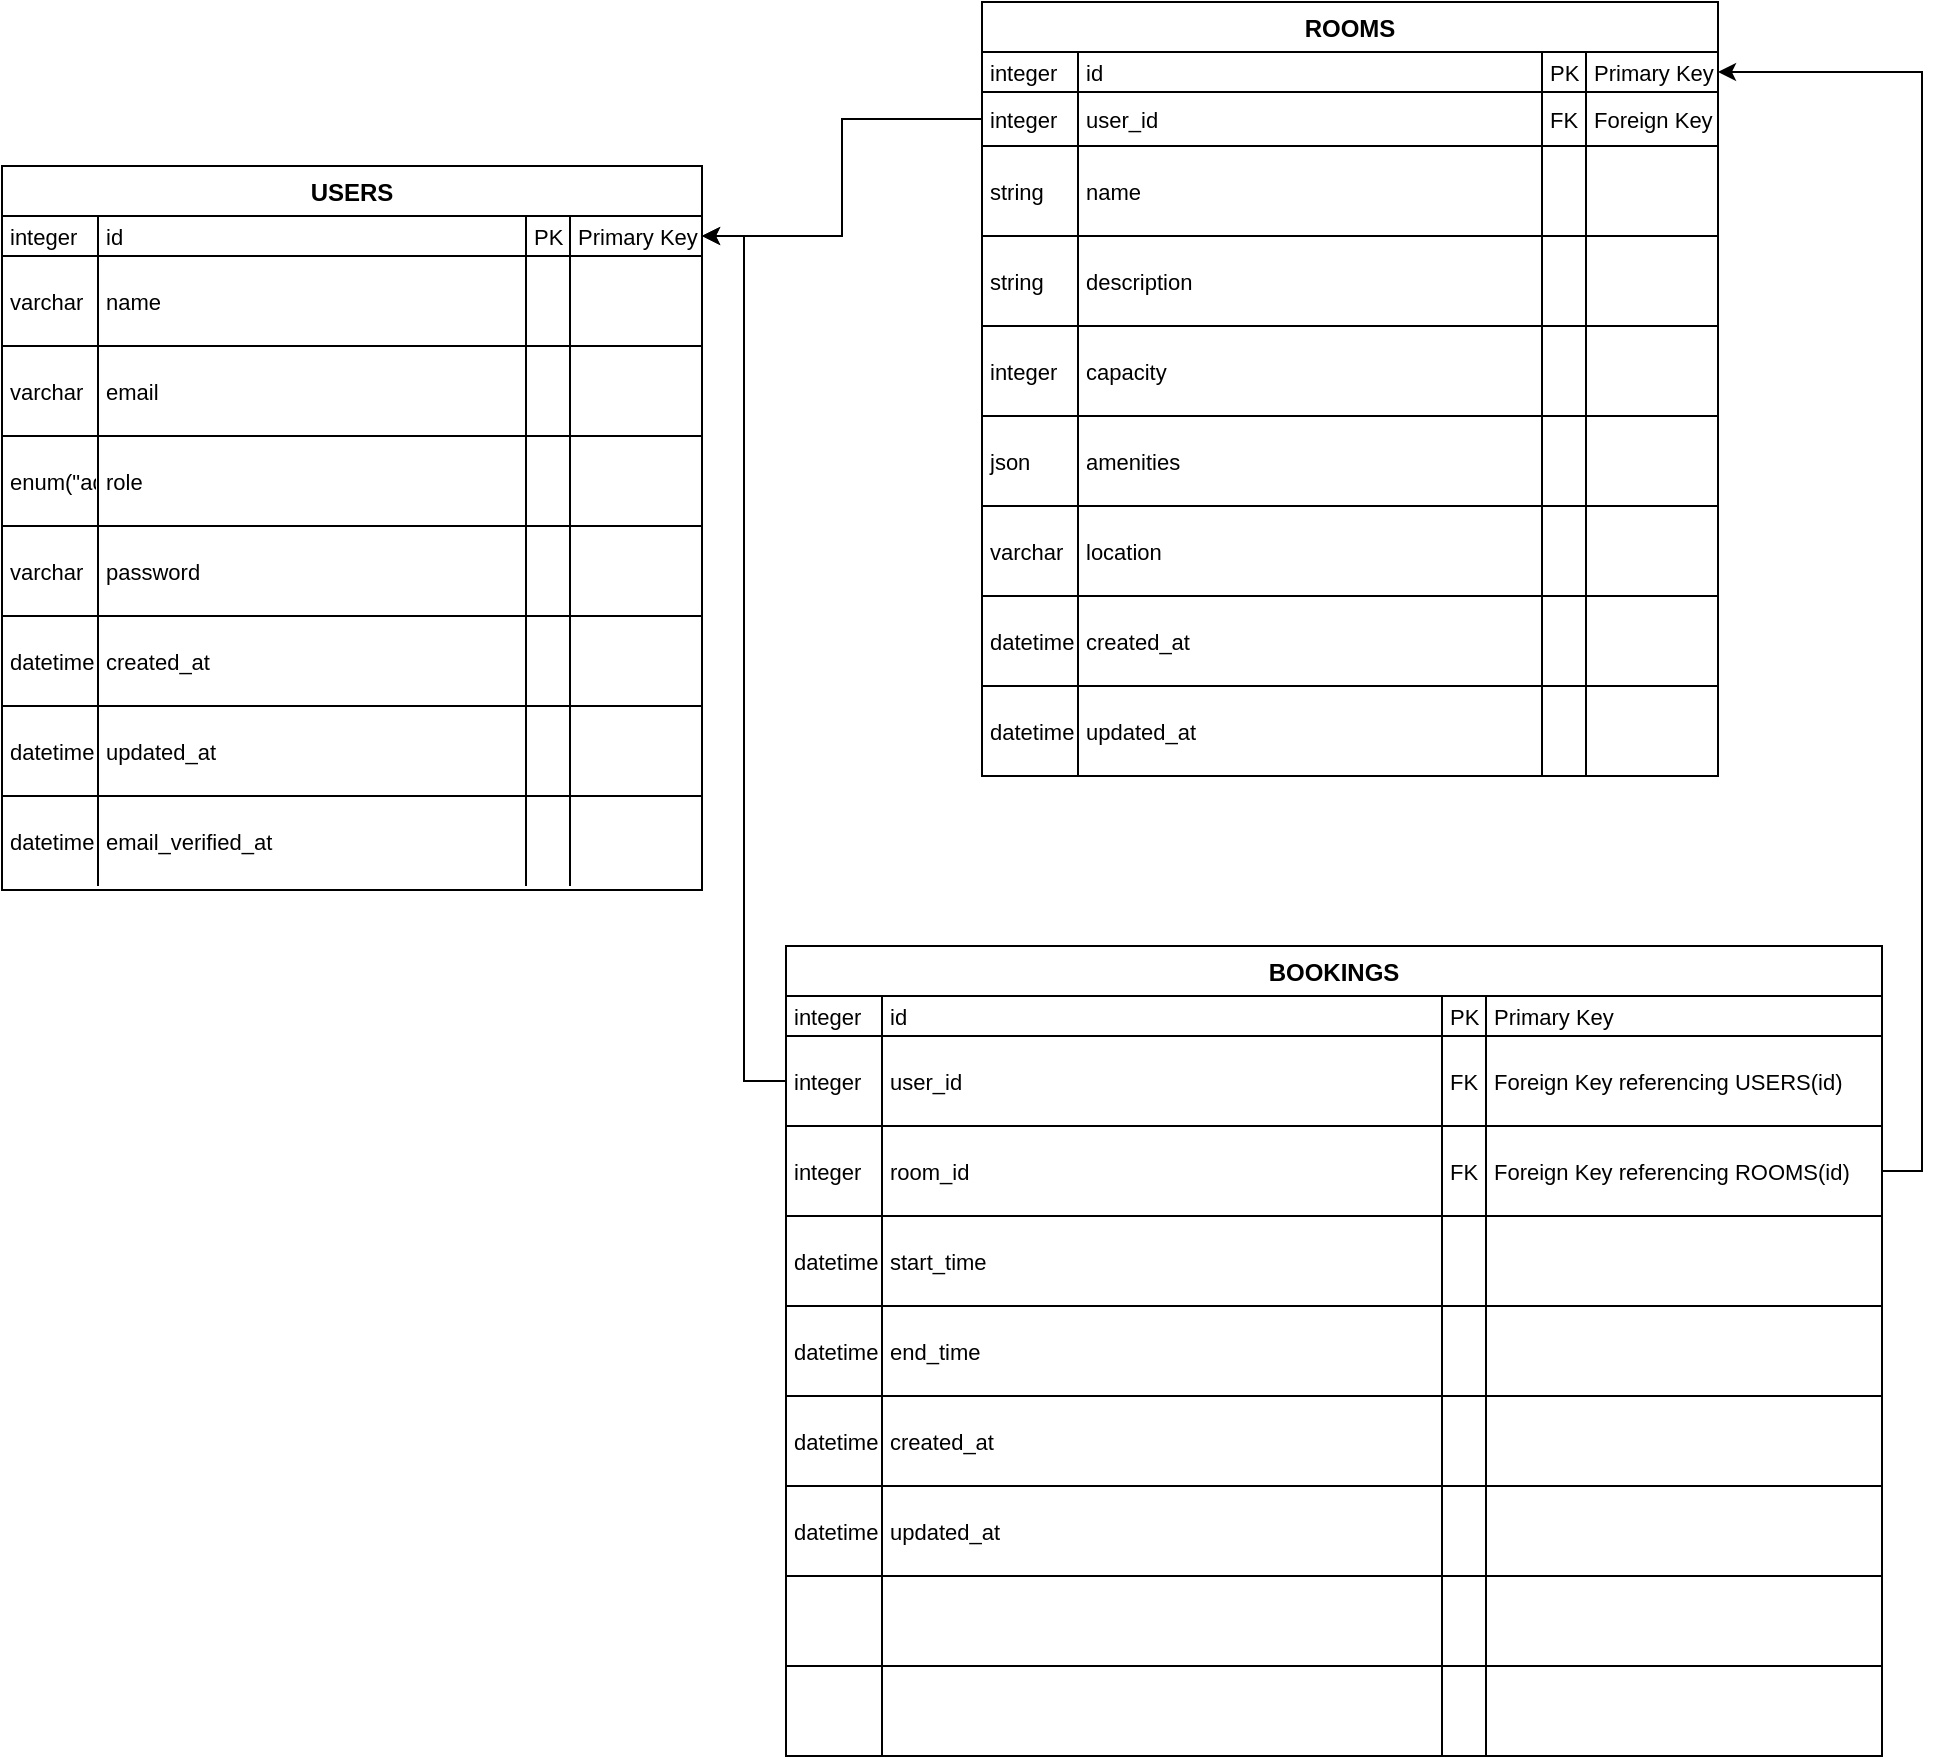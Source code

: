 <mxfile version="28.1.2">
  <diagram name="Halaman-1" id="dI81sPS_uqOxOyNuYDgH">
    <mxGraphModel dx="1737" dy="878" grid="1" gridSize="10" guides="1" tooltips="1" connect="1" arrows="1" fold="1" page="1" pageScale="1" pageWidth="827" pageHeight="1169" math="0" shadow="0">
      <root>
        <mxCell id="0" />
        <mxCell id="1" parent="0" />
        <mxCell id="2" value="USERS" style="shape=table;startSize=25;container=1;collapsible=0;childLayout=tableLayout;fixedRows=1;rowLines=1;fontStyle=1;align=center;resizeLast=1;" parent="1" vertex="1">
          <mxGeometry x="8" y="90" width="350" height="362" as="geometry" />
        </mxCell>
        <mxCell id="3" style="shape=tableRow;horizontal=0;startSize=0;swimlaneHead=0;swimlaneBody=0;fillColor=none;collapsible=0;dropTarget=0;points=[[0,0.5],[1,0.5]];portConstraint=eastwest;top=0;left=0;right=0;bottom=0;" parent="2" vertex="1">
          <mxGeometry y="25" width="350" height="20" as="geometry" />
        </mxCell>
        <mxCell id="4" value="integer" style="shape=partialRectangle;connectable=0;fillColor=none;top=0;left=0;bottom=0;right=0;align=left;spacingLeft=2;overflow=hidden;fontSize=11;" parent="3" vertex="1">
          <mxGeometry width="48" height="20" as="geometry">
            <mxRectangle width="48" height="20" as="alternateBounds" />
          </mxGeometry>
        </mxCell>
        <mxCell id="5" value="id" style="shape=partialRectangle;connectable=0;fillColor=none;top=0;left=0;bottom=0;right=0;align=left;spacingLeft=2;overflow=hidden;fontSize=11;" parent="3" vertex="1">
          <mxGeometry x="48" width="214" height="20" as="geometry">
            <mxRectangle width="214" height="20" as="alternateBounds" />
          </mxGeometry>
        </mxCell>
        <mxCell id="6" value="PK" style="shape=partialRectangle;connectable=0;fillColor=none;top=0;left=0;bottom=0;right=0;align=left;spacingLeft=2;overflow=hidden;fontSize=11;" parent="3" vertex="1">
          <mxGeometry x="262" width="22" height="20" as="geometry">
            <mxRectangle width="22" height="20" as="alternateBounds" />
          </mxGeometry>
        </mxCell>
        <mxCell id="7" value="Primary Key" style="shape=partialRectangle;connectable=0;fillColor=none;top=0;left=0;bottom=0;right=0;align=left;spacingLeft=2;overflow=hidden;fontSize=11;" parent="3" vertex="1">
          <mxGeometry x="284" width="66" height="20" as="geometry">
            <mxRectangle width="66" height="20" as="alternateBounds" />
          </mxGeometry>
        </mxCell>
        <mxCell id="8" style="shape=tableRow;horizontal=0;startSize=0;swimlaneHead=0;swimlaneBody=0;fillColor=none;collapsible=0;dropTarget=0;points=[[0,0.5],[1,0.5]];portConstraint=eastwest;top=0;left=0;right=0;bottom=0;" parent="2" vertex="1">
          <mxGeometry y="45" width="350" height="45" as="geometry" />
        </mxCell>
        <mxCell id="9" value="varchar " style="shape=partialRectangle;connectable=0;fillColor=none;top=0;left=0;bottom=0;right=0;align=left;spacingLeft=2;overflow=hidden;fontSize=11;" parent="8" vertex="1">
          <mxGeometry width="48" height="45" as="geometry">
            <mxRectangle width="48" height="45" as="alternateBounds" />
          </mxGeometry>
        </mxCell>
        <mxCell id="10" value="name" style="shape=partialRectangle;connectable=0;fillColor=none;top=0;left=0;bottom=0;right=0;align=left;spacingLeft=2;overflow=hidden;fontSize=11;" parent="8" vertex="1">
          <mxGeometry x="48" width="214" height="45" as="geometry">
            <mxRectangle width="214" height="45" as="alternateBounds" />
          </mxGeometry>
        </mxCell>
        <mxCell id="11" value="" style="shape=partialRectangle;connectable=0;fillColor=none;top=0;left=0;bottom=0;right=0;align=left;spacingLeft=2;overflow=hidden;fontSize=11;" parent="8" vertex="1">
          <mxGeometry x="262" width="22" height="45" as="geometry">
            <mxRectangle width="22" height="45" as="alternateBounds" />
          </mxGeometry>
        </mxCell>
        <mxCell id="12" value="" style="shape=partialRectangle;connectable=0;fillColor=none;top=0;left=0;bottom=0;right=0;align=left;spacingLeft=2;overflow=hidden;fontSize=11;" parent="8" vertex="1">
          <mxGeometry x="284" width="66" height="45" as="geometry">
            <mxRectangle width="66" height="45" as="alternateBounds" />
          </mxGeometry>
        </mxCell>
        <mxCell id="13" style="shape=tableRow;horizontal=0;startSize=0;swimlaneHead=0;swimlaneBody=0;fillColor=none;collapsible=0;dropTarget=0;points=[[0,0.5],[1,0.5]];portConstraint=eastwest;top=0;left=0;right=0;bottom=0;" parent="2" vertex="1">
          <mxGeometry y="90" width="350" height="45" as="geometry" />
        </mxCell>
        <mxCell id="14" value="varchar" style="shape=partialRectangle;connectable=0;fillColor=none;top=0;left=0;bottom=0;right=0;align=left;spacingLeft=2;overflow=hidden;fontSize=11;" parent="13" vertex="1">
          <mxGeometry width="48" height="45" as="geometry">
            <mxRectangle width="48" height="45" as="alternateBounds" />
          </mxGeometry>
        </mxCell>
        <mxCell id="15" value="email" style="shape=partialRectangle;connectable=0;fillColor=none;top=0;left=0;bottom=0;right=0;align=left;spacingLeft=2;overflow=hidden;fontSize=11;" parent="13" vertex="1">
          <mxGeometry x="48" width="214" height="45" as="geometry">
            <mxRectangle width="214" height="45" as="alternateBounds" />
          </mxGeometry>
        </mxCell>
        <mxCell id="16" value="" style="shape=partialRectangle;connectable=0;fillColor=none;top=0;left=0;bottom=0;right=0;align=left;spacingLeft=2;overflow=hidden;fontSize=11;" parent="13" vertex="1">
          <mxGeometry x="262" width="22" height="45" as="geometry">
            <mxRectangle width="22" height="45" as="alternateBounds" />
          </mxGeometry>
        </mxCell>
        <mxCell id="17" value="" style="shape=partialRectangle;connectable=0;fillColor=none;top=0;left=0;bottom=0;right=0;align=left;spacingLeft=2;overflow=hidden;fontSize=11;" parent="13" vertex="1">
          <mxGeometry x="284" width="66" height="45" as="geometry">
            <mxRectangle width="66" height="45" as="alternateBounds" />
          </mxGeometry>
        </mxCell>
        <mxCell id="18" style="shape=tableRow;horizontal=0;startSize=0;swimlaneHead=0;swimlaneBody=0;fillColor=none;collapsible=0;dropTarget=0;points=[[0,0.5],[1,0.5]];portConstraint=eastwest;top=0;left=0;right=0;bottom=0;" parent="2" vertex="1">
          <mxGeometry y="135" width="350" height="45" as="geometry" />
        </mxCell>
        <mxCell id="19" value="enum(&quot;admin&quot;, &quot;users&quot;)" style="shape=partialRectangle;connectable=0;fillColor=none;top=0;left=0;bottom=0;right=0;align=left;spacingLeft=2;overflow=hidden;fontSize=11;" parent="18" vertex="1">
          <mxGeometry width="48" height="45" as="geometry">
            <mxRectangle width="48" height="45" as="alternateBounds" />
          </mxGeometry>
        </mxCell>
        <mxCell id="20" value="role" style="shape=partialRectangle;connectable=0;fillColor=none;top=0;left=0;bottom=0;right=0;align=left;spacingLeft=2;overflow=hidden;fontSize=11;" parent="18" vertex="1">
          <mxGeometry x="48" width="214" height="45" as="geometry">
            <mxRectangle width="214" height="45" as="alternateBounds" />
          </mxGeometry>
        </mxCell>
        <mxCell id="21" value="" style="shape=partialRectangle;connectable=0;fillColor=none;top=0;left=0;bottom=0;right=0;align=left;spacingLeft=2;overflow=hidden;fontSize=11;" parent="18" vertex="1">
          <mxGeometry x="262" width="22" height="45" as="geometry">
            <mxRectangle width="22" height="45" as="alternateBounds" />
          </mxGeometry>
        </mxCell>
        <mxCell id="22" value="" style="shape=partialRectangle;connectable=0;fillColor=none;top=0;left=0;bottom=0;right=0;align=left;spacingLeft=2;overflow=hidden;fontSize=11;" parent="18" vertex="1">
          <mxGeometry x="284" width="66" height="45" as="geometry">
            <mxRectangle width="66" height="45" as="alternateBounds" />
          </mxGeometry>
        </mxCell>
        <mxCell id="23" style="shape=tableRow;horizontal=0;startSize=0;swimlaneHead=0;swimlaneBody=0;fillColor=none;collapsible=0;dropTarget=0;points=[[0,0.5],[1,0.5]];portConstraint=eastwest;top=0;left=0;right=0;bottom=0;" parent="2" vertex="1">
          <mxGeometry y="180" width="350" height="45" as="geometry" />
        </mxCell>
        <mxCell id="24" value="varchar" style="shape=partialRectangle;connectable=0;fillColor=none;top=0;left=0;bottom=0;right=0;align=left;spacingLeft=2;overflow=hidden;fontSize=11;" parent="23" vertex="1">
          <mxGeometry width="48" height="45" as="geometry">
            <mxRectangle width="48" height="45" as="alternateBounds" />
          </mxGeometry>
        </mxCell>
        <mxCell id="25" value="password" style="shape=partialRectangle;connectable=0;fillColor=none;top=0;left=0;bottom=0;right=0;align=left;spacingLeft=2;overflow=hidden;fontSize=11;" parent="23" vertex="1">
          <mxGeometry x="48" width="214" height="45" as="geometry">
            <mxRectangle width="214" height="45" as="alternateBounds" />
          </mxGeometry>
        </mxCell>
        <mxCell id="26" value="" style="shape=partialRectangle;connectable=0;fillColor=none;top=0;left=0;bottom=0;right=0;align=left;spacingLeft=2;overflow=hidden;fontSize=11;" parent="23" vertex="1">
          <mxGeometry x="262" width="22" height="45" as="geometry">
            <mxRectangle width="22" height="45" as="alternateBounds" />
          </mxGeometry>
        </mxCell>
        <mxCell id="27" value="" style="shape=partialRectangle;connectable=0;fillColor=none;top=0;left=0;bottom=0;right=0;align=left;spacingLeft=2;overflow=hidden;fontSize=11;" parent="23" vertex="1">
          <mxGeometry x="284" width="66" height="45" as="geometry">
            <mxRectangle width="66" height="45" as="alternateBounds" />
          </mxGeometry>
        </mxCell>
        <mxCell id="28" style="shape=tableRow;horizontal=0;startSize=0;swimlaneHead=0;swimlaneBody=0;fillColor=none;collapsible=0;dropTarget=0;points=[[0,0.5],[1,0.5]];portConstraint=eastwest;top=0;left=0;right=0;bottom=0;" parent="2" vertex="1">
          <mxGeometry y="225" width="350" height="45" as="geometry" />
        </mxCell>
        <mxCell id="29" value="datetime" style="shape=partialRectangle;connectable=0;fillColor=none;top=0;left=0;bottom=0;right=0;align=left;spacingLeft=2;overflow=hidden;fontSize=11;" parent="28" vertex="1">
          <mxGeometry width="48" height="45" as="geometry">
            <mxRectangle width="48" height="45" as="alternateBounds" />
          </mxGeometry>
        </mxCell>
        <mxCell id="30" value="created_at" style="shape=partialRectangle;connectable=0;fillColor=none;top=0;left=0;bottom=0;right=0;align=left;spacingLeft=2;overflow=hidden;fontSize=11;" parent="28" vertex="1">
          <mxGeometry x="48" width="214" height="45" as="geometry">
            <mxRectangle width="214" height="45" as="alternateBounds" />
          </mxGeometry>
        </mxCell>
        <mxCell id="31" value="" style="shape=partialRectangle;connectable=0;fillColor=none;top=0;left=0;bottom=0;right=0;align=left;spacingLeft=2;overflow=hidden;fontSize=11;" parent="28" vertex="1">
          <mxGeometry x="262" width="22" height="45" as="geometry">
            <mxRectangle width="22" height="45" as="alternateBounds" />
          </mxGeometry>
        </mxCell>
        <mxCell id="32" value="" style="shape=partialRectangle;connectable=0;fillColor=none;top=0;left=0;bottom=0;right=0;align=left;spacingLeft=2;overflow=hidden;fontSize=11;" parent="28" vertex="1">
          <mxGeometry x="284" width="66" height="45" as="geometry">
            <mxRectangle width="66" height="45" as="alternateBounds" />
          </mxGeometry>
        </mxCell>
        <mxCell id="33" style="shape=tableRow;horizontal=0;startSize=0;swimlaneHead=0;swimlaneBody=0;fillColor=none;collapsible=0;dropTarget=0;points=[[0,0.5],[1,0.5]];portConstraint=eastwest;top=0;left=0;right=0;bottom=0;" parent="2" vertex="1">
          <mxGeometry y="270" width="350" height="45" as="geometry" />
        </mxCell>
        <mxCell id="34" value="datetime" style="shape=partialRectangle;connectable=0;fillColor=none;top=0;left=0;bottom=0;right=0;align=left;spacingLeft=2;overflow=hidden;fontSize=11;" parent="33" vertex="1">
          <mxGeometry width="48" height="45" as="geometry">
            <mxRectangle width="48" height="45" as="alternateBounds" />
          </mxGeometry>
        </mxCell>
        <mxCell id="35" value="updated_at" style="shape=partialRectangle;connectable=0;fillColor=none;top=0;left=0;bottom=0;right=0;align=left;spacingLeft=2;overflow=hidden;fontSize=11;" parent="33" vertex="1">
          <mxGeometry x="48" width="214" height="45" as="geometry">
            <mxRectangle width="214" height="45" as="alternateBounds" />
          </mxGeometry>
        </mxCell>
        <mxCell id="36" value="" style="shape=partialRectangle;connectable=0;fillColor=none;top=0;left=0;bottom=0;right=0;align=left;spacingLeft=2;overflow=hidden;fontSize=11;" parent="33" vertex="1">
          <mxGeometry x="262" width="22" height="45" as="geometry">
            <mxRectangle width="22" height="45" as="alternateBounds" />
          </mxGeometry>
        </mxCell>
        <mxCell id="37" value="" style="shape=partialRectangle;connectable=0;fillColor=none;top=0;left=0;bottom=0;right=0;align=left;spacingLeft=2;overflow=hidden;fontSize=11;" parent="33" vertex="1">
          <mxGeometry x="284" width="66" height="45" as="geometry">
            <mxRectangle width="66" height="45" as="alternateBounds" />
          </mxGeometry>
        </mxCell>
        <mxCell id="PrrU_9qnJw0Kcy2NUZD8-133" style="shape=tableRow;horizontal=0;startSize=0;swimlaneHead=0;swimlaneBody=0;fillColor=none;collapsible=0;dropTarget=0;points=[[0,0.5],[1,0.5]];portConstraint=eastwest;top=0;left=0;right=0;bottom=0;" parent="2" vertex="1">
          <mxGeometry y="315" width="350" height="45" as="geometry" />
        </mxCell>
        <mxCell id="PrrU_9qnJw0Kcy2NUZD8-134" value="datetime" style="shape=partialRectangle;connectable=0;fillColor=none;top=0;left=0;bottom=0;right=0;align=left;spacingLeft=2;overflow=hidden;fontSize=11;" parent="PrrU_9qnJw0Kcy2NUZD8-133" vertex="1">
          <mxGeometry width="48" height="45" as="geometry">
            <mxRectangle width="48" height="45" as="alternateBounds" />
          </mxGeometry>
        </mxCell>
        <mxCell id="PrrU_9qnJw0Kcy2NUZD8-135" value="email_verified_at" style="shape=partialRectangle;connectable=0;fillColor=none;top=0;left=0;bottom=0;right=0;align=left;spacingLeft=2;overflow=hidden;fontSize=11;" parent="PrrU_9qnJw0Kcy2NUZD8-133" vertex="1">
          <mxGeometry x="48" width="214" height="45" as="geometry">
            <mxRectangle width="214" height="45" as="alternateBounds" />
          </mxGeometry>
        </mxCell>
        <mxCell id="PrrU_9qnJw0Kcy2NUZD8-136" value="" style="shape=partialRectangle;connectable=0;fillColor=none;top=0;left=0;bottom=0;right=0;align=left;spacingLeft=2;overflow=hidden;fontSize=11;" parent="PrrU_9qnJw0Kcy2NUZD8-133" vertex="1">
          <mxGeometry x="262" width="22" height="45" as="geometry">
            <mxRectangle width="22" height="45" as="alternateBounds" />
          </mxGeometry>
        </mxCell>
        <mxCell id="PrrU_9qnJw0Kcy2NUZD8-137" value="" style="shape=partialRectangle;connectable=0;fillColor=none;top=0;left=0;bottom=0;right=0;align=left;spacingLeft=2;overflow=hidden;fontSize=11;" parent="PrrU_9qnJw0Kcy2NUZD8-133" vertex="1">
          <mxGeometry x="284" width="66" height="45" as="geometry">
            <mxRectangle width="66" height="45" as="alternateBounds" />
          </mxGeometry>
        </mxCell>
        <mxCell id="38" value="ROOMS" style="shape=table;startSize=25;container=1;collapsible=0;childLayout=tableLayout;fixedRows=1;rowLines=1;fontStyle=1;align=center;resizeLast=1;" parent="1" vertex="1">
          <mxGeometry x="498" y="8" width="368" height="387" as="geometry" />
        </mxCell>
        <mxCell id="39" style="shape=tableRow;horizontal=0;startSize=0;swimlaneHead=0;swimlaneBody=0;fillColor=none;collapsible=0;dropTarget=0;points=[[0,0.5],[1,0.5]];portConstraint=eastwest;top=0;left=0;right=0;bottom=0;" parent="38" vertex="1">
          <mxGeometry y="25" width="368" height="20" as="geometry" />
        </mxCell>
        <mxCell id="40" value="integer" style="shape=partialRectangle;connectable=0;fillColor=none;top=0;left=0;bottom=0;right=0;align=left;spacingLeft=2;overflow=hidden;fontSize=11;" parent="39" vertex="1">
          <mxGeometry width="48" height="20" as="geometry">
            <mxRectangle width="48" height="20" as="alternateBounds" />
          </mxGeometry>
        </mxCell>
        <mxCell id="41" value="id" style="shape=partialRectangle;connectable=0;fillColor=none;top=0;left=0;bottom=0;right=0;align=left;spacingLeft=2;overflow=hidden;fontSize=11;" parent="39" vertex="1">
          <mxGeometry x="48" width="232" height="20" as="geometry">
            <mxRectangle width="232" height="20" as="alternateBounds" />
          </mxGeometry>
        </mxCell>
        <mxCell id="42" value="PK" style="shape=partialRectangle;connectable=0;fillColor=none;top=0;left=0;bottom=0;right=0;align=left;spacingLeft=2;overflow=hidden;fontSize=11;" parent="39" vertex="1">
          <mxGeometry x="280" width="22" height="20" as="geometry">
            <mxRectangle width="22" height="20" as="alternateBounds" />
          </mxGeometry>
        </mxCell>
        <mxCell id="43" value="Primary Key" style="shape=partialRectangle;connectable=0;fillColor=none;top=0;left=0;bottom=0;right=0;align=left;spacingLeft=2;overflow=hidden;fontSize=11;" parent="39" vertex="1">
          <mxGeometry x="302" width="66" height="20" as="geometry">
            <mxRectangle width="66" height="20" as="alternateBounds" />
          </mxGeometry>
        </mxCell>
        <mxCell id="44" style="shape=tableRow;horizontal=0;startSize=0;swimlaneHead=0;swimlaneBody=0;fillColor=none;collapsible=0;dropTarget=0;points=[[0,0.5],[1,0.5]];portConstraint=eastwest;top=0;left=0;right=0;bottom=0;" parent="38" vertex="1">
          <mxGeometry y="45" width="368" height="27" as="geometry" />
        </mxCell>
        <mxCell id="45" value="integer" style="shape=partialRectangle;connectable=0;fillColor=none;top=0;left=0;bottom=0;right=0;align=left;spacingLeft=2;overflow=hidden;fontSize=11;" parent="44" vertex="1">
          <mxGeometry width="48" height="27" as="geometry">
            <mxRectangle width="48" height="27" as="alternateBounds" />
          </mxGeometry>
        </mxCell>
        <mxCell id="46" value="user_id" style="shape=partialRectangle;connectable=0;fillColor=none;top=0;left=0;bottom=0;right=0;align=left;spacingLeft=2;overflow=hidden;fontSize=11;" parent="44" vertex="1">
          <mxGeometry x="48" width="232" height="27" as="geometry">
            <mxRectangle width="232" height="27" as="alternateBounds" />
          </mxGeometry>
        </mxCell>
        <mxCell id="47" value="FK" style="shape=partialRectangle;connectable=0;fillColor=none;top=0;left=0;bottom=0;right=0;align=left;spacingLeft=2;overflow=hidden;fontSize=11;" parent="44" vertex="1">
          <mxGeometry x="280" width="22" height="27" as="geometry">
            <mxRectangle width="22" height="27" as="alternateBounds" />
          </mxGeometry>
        </mxCell>
        <mxCell id="48" value="Foreign Key referencing USERS(id)" style="shape=partialRectangle;connectable=0;fillColor=none;top=0;left=0;bottom=0;right=0;align=left;spacingLeft=2;overflow=hidden;fontSize=11;" parent="44" vertex="1">
          <mxGeometry x="302" width="66" height="27" as="geometry">
            <mxRectangle width="66" height="27" as="alternateBounds" />
          </mxGeometry>
        </mxCell>
        <mxCell id="49" style="shape=tableRow;horizontal=0;startSize=0;swimlaneHead=0;swimlaneBody=0;fillColor=none;collapsible=0;dropTarget=0;points=[[0,0.5],[1,0.5]];portConstraint=eastwest;top=0;left=0;right=0;bottom=0;" parent="38" vertex="1">
          <mxGeometry y="72" width="368" height="45" as="geometry" />
        </mxCell>
        <mxCell id="50" value="string" style="shape=partialRectangle;connectable=0;fillColor=none;top=0;left=0;bottom=0;right=0;align=left;spacingLeft=2;overflow=hidden;fontSize=11;" parent="49" vertex="1">
          <mxGeometry width="48" height="45" as="geometry">
            <mxRectangle width="48" height="45" as="alternateBounds" />
          </mxGeometry>
        </mxCell>
        <mxCell id="51" value="name" style="shape=partialRectangle;connectable=0;fillColor=none;top=0;left=0;bottom=0;right=0;align=left;spacingLeft=2;overflow=hidden;fontSize=11;" parent="49" vertex="1">
          <mxGeometry x="48" width="232" height="45" as="geometry">
            <mxRectangle width="232" height="45" as="alternateBounds" />
          </mxGeometry>
        </mxCell>
        <mxCell id="52" value="" style="shape=partialRectangle;connectable=0;fillColor=none;top=0;left=0;bottom=0;right=0;align=left;spacingLeft=2;overflow=hidden;fontSize=11;" parent="49" vertex="1">
          <mxGeometry x="280" width="22" height="45" as="geometry">
            <mxRectangle width="22" height="45" as="alternateBounds" />
          </mxGeometry>
        </mxCell>
        <mxCell id="53" value="" style="shape=partialRectangle;connectable=0;fillColor=none;top=0;left=0;bottom=0;right=0;align=left;spacingLeft=2;overflow=hidden;fontSize=11;" parent="49" vertex="1">
          <mxGeometry x="302" width="66" height="45" as="geometry">
            <mxRectangle width="66" height="45" as="alternateBounds" />
          </mxGeometry>
        </mxCell>
        <mxCell id="54" style="shape=tableRow;horizontal=0;startSize=0;swimlaneHead=0;swimlaneBody=0;fillColor=none;collapsible=0;dropTarget=0;points=[[0,0.5],[1,0.5]];portConstraint=eastwest;top=0;left=0;right=0;bottom=0;" parent="38" vertex="1">
          <mxGeometry y="117" width="368" height="45" as="geometry" />
        </mxCell>
        <mxCell id="55" value="string" style="shape=partialRectangle;connectable=0;fillColor=none;top=0;left=0;bottom=0;right=0;align=left;spacingLeft=2;overflow=hidden;fontSize=11;" parent="54" vertex="1">
          <mxGeometry width="48" height="45" as="geometry">
            <mxRectangle width="48" height="45" as="alternateBounds" />
          </mxGeometry>
        </mxCell>
        <mxCell id="56" value="description" style="shape=partialRectangle;connectable=0;fillColor=none;top=0;left=0;bottom=0;right=0;align=left;spacingLeft=2;overflow=hidden;fontSize=11;" parent="54" vertex="1">
          <mxGeometry x="48" width="232" height="45" as="geometry">
            <mxRectangle width="232" height="45" as="alternateBounds" />
          </mxGeometry>
        </mxCell>
        <mxCell id="57" value="" style="shape=partialRectangle;connectable=0;fillColor=none;top=0;left=0;bottom=0;right=0;align=left;spacingLeft=2;overflow=hidden;fontSize=11;" parent="54" vertex="1">
          <mxGeometry x="280" width="22" height="45" as="geometry">
            <mxRectangle width="22" height="45" as="alternateBounds" />
          </mxGeometry>
        </mxCell>
        <mxCell id="58" value="" style="shape=partialRectangle;connectable=0;fillColor=none;top=0;left=0;bottom=0;right=0;align=left;spacingLeft=2;overflow=hidden;fontSize=11;" parent="54" vertex="1">
          <mxGeometry x="302" width="66" height="45" as="geometry">
            <mxRectangle width="66" height="45" as="alternateBounds" />
          </mxGeometry>
        </mxCell>
        <mxCell id="59" style="shape=tableRow;horizontal=0;startSize=0;swimlaneHead=0;swimlaneBody=0;fillColor=none;collapsible=0;dropTarget=0;points=[[0,0.5],[1,0.5]];portConstraint=eastwest;top=0;left=0;right=0;bottom=0;" parent="38" vertex="1">
          <mxGeometry y="162" width="368" height="45" as="geometry" />
        </mxCell>
        <mxCell id="60" value="integer" style="shape=partialRectangle;connectable=0;fillColor=none;top=0;left=0;bottom=0;right=0;align=left;spacingLeft=2;overflow=hidden;fontSize=11;" parent="59" vertex="1">
          <mxGeometry width="48" height="45" as="geometry">
            <mxRectangle width="48" height="45" as="alternateBounds" />
          </mxGeometry>
        </mxCell>
        <mxCell id="61" value="capacity" style="shape=partialRectangle;connectable=0;fillColor=none;top=0;left=0;bottom=0;right=0;align=left;spacingLeft=2;overflow=hidden;fontSize=11;" parent="59" vertex="1">
          <mxGeometry x="48" width="232" height="45" as="geometry">
            <mxRectangle width="232" height="45" as="alternateBounds" />
          </mxGeometry>
        </mxCell>
        <mxCell id="62" value="" style="shape=partialRectangle;connectable=0;fillColor=none;top=0;left=0;bottom=0;right=0;align=left;spacingLeft=2;overflow=hidden;fontSize=11;" parent="59" vertex="1">
          <mxGeometry x="280" width="22" height="45" as="geometry">
            <mxRectangle width="22" height="45" as="alternateBounds" />
          </mxGeometry>
        </mxCell>
        <mxCell id="63" value="" style="shape=partialRectangle;connectable=0;fillColor=none;top=0;left=0;bottom=0;right=0;align=left;spacingLeft=2;overflow=hidden;fontSize=11;" parent="59" vertex="1">
          <mxGeometry x="302" width="66" height="45" as="geometry">
            <mxRectangle width="66" height="45" as="alternateBounds" />
          </mxGeometry>
        </mxCell>
        <mxCell id="64" style="shape=tableRow;horizontal=0;startSize=0;swimlaneHead=0;swimlaneBody=0;fillColor=none;collapsible=0;dropTarget=0;points=[[0,0.5],[1,0.5]];portConstraint=eastwest;top=0;left=0;right=0;bottom=0;" parent="38" vertex="1">
          <mxGeometry y="207" width="368" height="45" as="geometry" />
        </mxCell>
        <mxCell id="65" value="json" style="shape=partialRectangle;connectable=0;fillColor=none;top=0;left=0;bottom=0;right=0;align=left;spacingLeft=2;overflow=hidden;fontSize=11;" parent="64" vertex="1">
          <mxGeometry width="48" height="45" as="geometry">
            <mxRectangle width="48" height="45" as="alternateBounds" />
          </mxGeometry>
        </mxCell>
        <mxCell id="66" value="amenities" style="shape=partialRectangle;connectable=0;fillColor=none;top=0;left=0;bottom=0;right=0;align=left;spacingLeft=2;overflow=hidden;fontSize=11;" parent="64" vertex="1">
          <mxGeometry x="48" width="232" height="45" as="geometry">
            <mxRectangle width="232" height="45" as="alternateBounds" />
          </mxGeometry>
        </mxCell>
        <mxCell id="67" value="" style="shape=partialRectangle;connectable=0;fillColor=none;top=0;left=0;bottom=0;right=0;align=left;spacingLeft=2;overflow=hidden;fontSize=11;" parent="64" vertex="1">
          <mxGeometry x="280" width="22" height="45" as="geometry">
            <mxRectangle width="22" height="45" as="alternateBounds" />
          </mxGeometry>
        </mxCell>
        <mxCell id="68" value="" style="shape=partialRectangle;connectable=0;fillColor=none;top=0;left=0;bottom=0;right=0;align=left;spacingLeft=2;overflow=hidden;fontSize=11;" parent="64" vertex="1">
          <mxGeometry x="302" width="66" height="45" as="geometry">
            <mxRectangle width="66" height="45" as="alternateBounds" />
          </mxGeometry>
        </mxCell>
        <mxCell id="69" style="shape=tableRow;horizontal=0;startSize=0;swimlaneHead=0;swimlaneBody=0;fillColor=none;collapsible=0;dropTarget=0;points=[[0,0.5],[1,0.5]];portConstraint=eastwest;top=0;left=0;right=0;bottom=0;" parent="38" vertex="1">
          <mxGeometry y="252" width="368" height="45" as="geometry" />
        </mxCell>
        <mxCell id="70" value="varchar" style="shape=partialRectangle;connectable=0;fillColor=none;top=0;left=0;bottom=0;right=0;align=left;spacingLeft=2;overflow=hidden;fontSize=11;" parent="69" vertex="1">
          <mxGeometry width="48" height="45" as="geometry">
            <mxRectangle width="48" height="45" as="alternateBounds" />
          </mxGeometry>
        </mxCell>
        <mxCell id="71" value="location" style="shape=partialRectangle;connectable=0;fillColor=none;top=0;left=0;bottom=0;right=0;align=left;spacingLeft=2;overflow=hidden;fontSize=11;" parent="69" vertex="1">
          <mxGeometry x="48" width="232" height="45" as="geometry">
            <mxRectangle width="232" height="45" as="alternateBounds" />
          </mxGeometry>
        </mxCell>
        <mxCell id="72" value="" style="shape=partialRectangle;connectable=0;fillColor=none;top=0;left=0;bottom=0;right=0;align=left;spacingLeft=2;overflow=hidden;fontSize=11;" parent="69" vertex="1">
          <mxGeometry x="280" width="22" height="45" as="geometry">
            <mxRectangle width="22" height="45" as="alternateBounds" />
          </mxGeometry>
        </mxCell>
        <mxCell id="73" value="" style="shape=partialRectangle;connectable=0;fillColor=none;top=0;left=0;bottom=0;right=0;align=left;spacingLeft=2;overflow=hidden;fontSize=11;" parent="69" vertex="1">
          <mxGeometry x="302" width="66" height="45" as="geometry">
            <mxRectangle width="66" height="45" as="alternateBounds" />
          </mxGeometry>
        </mxCell>
        <mxCell id="74" style="shape=tableRow;horizontal=0;startSize=0;swimlaneHead=0;swimlaneBody=0;fillColor=none;collapsible=0;dropTarget=0;points=[[0,0.5],[1,0.5]];portConstraint=eastwest;top=0;left=0;right=0;bottom=0;" parent="38" vertex="1">
          <mxGeometry y="297" width="368" height="45" as="geometry" />
        </mxCell>
        <mxCell id="75" value="datetime" style="shape=partialRectangle;connectable=0;fillColor=none;top=0;left=0;bottom=0;right=0;align=left;spacingLeft=2;overflow=hidden;fontSize=11;" parent="74" vertex="1">
          <mxGeometry width="48" height="45" as="geometry">
            <mxRectangle width="48" height="45" as="alternateBounds" />
          </mxGeometry>
        </mxCell>
        <mxCell id="76" value="created_at" style="shape=partialRectangle;connectable=0;fillColor=none;top=0;left=0;bottom=0;right=0;align=left;spacingLeft=2;overflow=hidden;fontSize=11;" parent="74" vertex="1">
          <mxGeometry x="48" width="232" height="45" as="geometry">
            <mxRectangle width="232" height="45" as="alternateBounds" />
          </mxGeometry>
        </mxCell>
        <mxCell id="77" value="" style="shape=partialRectangle;connectable=0;fillColor=none;top=0;left=0;bottom=0;right=0;align=left;spacingLeft=2;overflow=hidden;fontSize=11;" parent="74" vertex="1">
          <mxGeometry x="280" width="22" height="45" as="geometry">
            <mxRectangle width="22" height="45" as="alternateBounds" />
          </mxGeometry>
        </mxCell>
        <mxCell id="78" value="" style="shape=partialRectangle;connectable=0;fillColor=none;top=0;left=0;bottom=0;right=0;align=left;spacingLeft=2;overflow=hidden;fontSize=11;" parent="74" vertex="1">
          <mxGeometry x="302" width="66" height="45" as="geometry">
            <mxRectangle width="66" height="45" as="alternateBounds" />
          </mxGeometry>
        </mxCell>
        <mxCell id="PrrU_9qnJw0Kcy2NUZD8-162" style="shape=tableRow;horizontal=0;startSize=0;swimlaneHead=0;swimlaneBody=0;fillColor=none;collapsible=0;dropTarget=0;points=[[0,0.5],[1,0.5]];portConstraint=eastwest;top=0;left=0;right=0;bottom=0;" parent="38" vertex="1">
          <mxGeometry y="342" width="368" height="45" as="geometry" />
        </mxCell>
        <mxCell id="PrrU_9qnJw0Kcy2NUZD8-163" value="datetime" style="shape=partialRectangle;connectable=0;fillColor=none;top=0;left=0;bottom=0;right=0;align=left;spacingLeft=2;overflow=hidden;fontSize=11;" parent="PrrU_9qnJw0Kcy2NUZD8-162" vertex="1">
          <mxGeometry width="48" height="45" as="geometry">
            <mxRectangle width="48" height="45" as="alternateBounds" />
          </mxGeometry>
        </mxCell>
        <mxCell id="PrrU_9qnJw0Kcy2NUZD8-164" value="updated_at" style="shape=partialRectangle;connectable=0;fillColor=none;top=0;left=0;bottom=0;right=0;align=left;spacingLeft=2;overflow=hidden;fontSize=11;" parent="PrrU_9qnJw0Kcy2NUZD8-162" vertex="1">
          <mxGeometry x="48" width="232" height="45" as="geometry">
            <mxRectangle width="232" height="45" as="alternateBounds" />
          </mxGeometry>
        </mxCell>
        <mxCell id="PrrU_9qnJw0Kcy2NUZD8-165" value="" style="shape=partialRectangle;connectable=0;fillColor=none;top=0;left=0;bottom=0;right=0;align=left;spacingLeft=2;overflow=hidden;fontSize=11;" parent="PrrU_9qnJw0Kcy2NUZD8-162" vertex="1">
          <mxGeometry x="280" width="22" height="45" as="geometry">
            <mxRectangle width="22" height="45" as="alternateBounds" />
          </mxGeometry>
        </mxCell>
        <mxCell id="PrrU_9qnJw0Kcy2NUZD8-166" value="" style="shape=partialRectangle;connectable=0;fillColor=none;top=0;left=0;bottom=0;right=0;align=left;spacingLeft=2;overflow=hidden;fontSize=11;" parent="PrrU_9qnJw0Kcy2NUZD8-162" vertex="1">
          <mxGeometry x="302" width="66" height="45" as="geometry">
            <mxRectangle width="66" height="45" as="alternateBounds" />
          </mxGeometry>
        </mxCell>
        <mxCell id="79" value="BOOKINGS" style="shape=table;startSize=25;container=1;collapsible=0;childLayout=tableLayout;fixedRows=1;rowLines=1;fontStyle=1;align=center;resizeLast=1;" parent="1" vertex="1">
          <mxGeometry x="400" y="480" width="548" height="405" as="geometry" />
        </mxCell>
        <mxCell id="80" style="shape=tableRow;horizontal=0;startSize=0;swimlaneHead=0;swimlaneBody=0;fillColor=none;collapsible=0;dropTarget=0;points=[[0,0.5],[1,0.5]];portConstraint=eastwest;top=0;left=0;right=0;bottom=0;" parent="79" vertex="1">
          <mxGeometry y="25" width="548" height="20" as="geometry" />
        </mxCell>
        <mxCell id="81" value="integer" style="shape=partialRectangle;connectable=0;fillColor=none;top=0;left=0;bottom=0;right=0;align=left;spacingLeft=2;overflow=hidden;fontSize=11;" parent="80" vertex="1">
          <mxGeometry width="48" height="20" as="geometry">
            <mxRectangle width="48" height="20" as="alternateBounds" />
          </mxGeometry>
        </mxCell>
        <mxCell id="82" value="id" style="shape=partialRectangle;connectable=0;fillColor=none;top=0;left=0;bottom=0;right=0;align=left;spacingLeft=2;overflow=hidden;fontSize=11;" parent="80" vertex="1">
          <mxGeometry x="48" width="280" height="20" as="geometry">
            <mxRectangle width="280" height="20" as="alternateBounds" />
          </mxGeometry>
        </mxCell>
        <mxCell id="83" value="PK" style="shape=partialRectangle;connectable=0;fillColor=none;top=0;left=0;bottom=0;right=0;align=left;spacingLeft=2;overflow=hidden;fontSize=11;" parent="80" vertex="1">
          <mxGeometry x="328" width="22" height="20" as="geometry">
            <mxRectangle width="22" height="20" as="alternateBounds" />
          </mxGeometry>
        </mxCell>
        <mxCell id="84" value="Primary Key" style="shape=partialRectangle;connectable=0;fillColor=none;top=0;left=0;bottom=0;right=0;align=left;spacingLeft=2;overflow=hidden;fontSize=11;" parent="80" vertex="1">
          <mxGeometry x="350" width="198" height="20" as="geometry">
            <mxRectangle width="198" height="20" as="alternateBounds" />
          </mxGeometry>
        </mxCell>
        <mxCell id="85" style="shape=tableRow;horizontal=0;startSize=0;swimlaneHead=0;swimlaneBody=0;fillColor=none;collapsible=0;dropTarget=0;points=[[0,0.5],[1,0.5]];portConstraint=eastwest;top=0;left=0;right=0;bottom=0;" parent="79" vertex="1">
          <mxGeometry y="45" width="548" height="45" as="geometry" />
        </mxCell>
        <mxCell id="86" value="integer" style="shape=partialRectangle;connectable=0;fillColor=none;top=0;left=0;bottom=0;right=0;align=left;spacingLeft=2;overflow=hidden;fontSize=11;" parent="85" vertex="1">
          <mxGeometry width="48" height="45" as="geometry">
            <mxRectangle width="48" height="45" as="alternateBounds" />
          </mxGeometry>
        </mxCell>
        <mxCell id="87" value="user_id" style="shape=partialRectangle;connectable=0;fillColor=none;top=0;left=0;bottom=0;right=0;align=left;spacingLeft=2;overflow=hidden;fontSize=11;" parent="85" vertex="1">
          <mxGeometry x="48" width="280" height="45" as="geometry">
            <mxRectangle width="280" height="45" as="alternateBounds" />
          </mxGeometry>
        </mxCell>
        <mxCell id="88" value="FK" style="shape=partialRectangle;connectable=0;fillColor=none;top=0;left=0;bottom=0;right=0;align=left;spacingLeft=2;overflow=hidden;fontSize=11;" parent="85" vertex="1">
          <mxGeometry x="328" width="22" height="45" as="geometry">
            <mxRectangle width="22" height="45" as="alternateBounds" />
          </mxGeometry>
        </mxCell>
        <mxCell id="89" value="Foreign Key referencing USERS(id)" style="shape=partialRectangle;connectable=0;fillColor=none;top=0;left=0;bottom=0;right=0;align=left;spacingLeft=2;overflow=hidden;fontSize=11;" parent="85" vertex="1">
          <mxGeometry x="350" width="198" height="45" as="geometry">
            <mxRectangle width="198" height="45" as="alternateBounds" />
          </mxGeometry>
        </mxCell>
        <mxCell id="90" style="shape=tableRow;horizontal=0;startSize=0;swimlaneHead=0;swimlaneBody=0;fillColor=none;collapsible=0;dropTarget=0;points=[[0,0.5],[1,0.5]];portConstraint=eastwest;top=0;left=0;right=0;bottom=0;" parent="79" vertex="1">
          <mxGeometry y="90" width="548" height="45" as="geometry" />
        </mxCell>
        <mxCell id="91" value="integer" style="shape=partialRectangle;connectable=0;fillColor=none;top=0;left=0;bottom=0;right=0;align=left;spacingLeft=2;overflow=hidden;fontSize=11;" parent="90" vertex="1">
          <mxGeometry width="48" height="45" as="geometry">
            <mxRectangle width="48" height="45" as="alternateBounds" />
          </mxGeometry>
        </mxCell>
        <mxCell id="92" value="room_id" style="shape=partialRectangle;connectable=0;fillColor=none;top=0;left=0;bottom=0;right=0;align=left;spacingLeft=2;overflow=hidden;fontSize=11;" parent="90" vertex="1">
          <mxGeometry x="48" width="280" height="45" as="geometry">
            <mxRectangle width="280" height="45" as="alternateBounds" />
          </mxGeometry>
        </mxCell>
        <mxCell id="93" value="FK" style="shape=partialRectangle;connectable=0;fillColor=none;top=0;left=0;bottom=0;right=0;align=left;spacingLeft=2;overflow=hidden;fontSize=11;" parent="90" vertex="1">
          <mxGeometry x="328" width="22" height="45" as="geometry">
            <mxRectangle width="22" height="45" as="alternateBounds" />
          </mxGeometry>
        </mxCell>
        <mxCell id="94" value="Foreign Key referencing ROOMS(id)" style="shape=partialRectangle;connectable=0;fillColor=none;top=0;left=0;bottom=0;right=0;align=left;spacingLeft=2;overflow=hidden;fontSize=11;" parent="90" vertex="1">
          <mxGeometry x="350" width="198" height="45" as="geometry">
            <mxRectangle width="198" height="45" as="alternateBounds" />
          </mxGeometry>
        </mxCell>
        <mxCell id="95" style="shape=tableRow;horizontal=0;startSize=0;swimlaneHead=0;swimlaneBody=0;fillColor=none;collapsible=0;dropTarget=0;points=[[0,0.5],[1,0.5]];portConstraint=eastwest;top=0;left=0;right=0;bottom=0;" parent="79" vertex="1">
          <mxGeometry y="135" width="548" height="45" as="geometry" />
        </mxCell>
        <mxCell id="96" value="datetime" style="shape=partialRectangle;connectable=0;fillColor=none;top=0;left=0;bottom=0;right=0;align=left;spacingLeft=2;overflow=hidden;fontSize=11;" parent="95" vertex="1">
          <mxGeometry width="48" height="45" as="geometry">
            <mxRectangle width="48" height="45" as="alternateBounds" />
          </mxGeometry>
        </mxCell>
        <mxCell id="97" value="start_time" style="shape=partialRectangle;connectable=0;fillColor=none;top=0;left=0;bottom=0;right=0;align=left;spacingLeft=2;overflow=hidden;fontSize=11;" parent="95" vertex="1">
          <mxGeometry x="48" width="280" height="45" as="geometry">
            <mxRectangle width="280" height="45" as="alternateBounds" />
          </mxGeometry>
        </mxCell>
        <mxCell id="98" value="" style="shape=partialRectangle;connectable=0;fillColor=none;top=0;left=0;bottom=0;right=0;align=left;spacingLeft=2;overflow=hidden;fontSize=11;" parent="95" vertex="1">
          <mxGeometry x="328" width="22" height="45" as="geometry">
            <mxRectangle width="22" height="45" as="alternateBounds" />
          </mxGeometry>
        </mxCell>
        <mxCell id="99" value="" style="shape=partialRectangle;connectable=0;fillColor=none;top=0;left=0;bottom=0;right=0;align=left;spacingLeft=2;overflow=hidden;fontSize=11;" parent="95" vertex="1">
          <mxGeometry x="350" width="198" height="45" as="geometry">
            <mxRectangle width="198" height="45" as="alternateBounds" />
          </mxGeometry>
        </mxCell>
        <mxCell id="100" style="shape=tableRow;horizontal=0;startSize=0;swimlaneHead=0;swimlaneBody=0;fillColor=none;collapsible=0;dropTarget=0;points=[[0,0.5],[1,0.5]];portConstraint=eastwest;top=0;left=0;right=0;bottom=0;" parent="79" vertex="1">
          <mxGeometry y="180" width="548" height="45" as="geometry" />
        </mxCell>
        <mxCell id="101" value="datetime" style="shape=partialRectangle;connectable=0;fillColor=none;top=0;left=0;bottom=0;right=0;align=left;spacingLeft=2;overflow=hidden;fontSize=11;" parent="100" vertex="1">
          <mxGeometry width="48" height="45" as="geometry">
            <mxRectangle width="48" height="45" as="alternateBounds" />
          </mxGeometry>
        </mxCell>
        <mxCell id="102" value="end_time" style="shape=partialRectangle;connectable=0;fillColor=none;top=0;left=0;bottom=0;right=0;align=left;spacingLeft=2;overflow=hidden;fontSize=11;" parent="100" vertex="1">
          <mxGeometry x="48" width="280" height="45" as="geometry">
            <mxRectangle width="280" height="45" as="alternateBounds" />
          </mxGeometry>
        </mxCell>
        <mxCell id="103" value="" style="shape=partialRectangle;connectable=0;fillColor=none;top=0;left=0;bottom=0;right=0;align=left;spacingLeft=2;overflow=hidden;fontSize=11;" parent="100" vertex="1">
          <mxGeometry x="328" width="22" height="45" as="geometry">
            <mxRectangle width="22" height="45" as="alternateBounds" />
          </mxGeometry>
        </mxCell>
        <mxCell id="104" value="" style="shape=partialRectangle;connectable=0;fillColor=none;top=0;left=0;bottom=0;right=0;align=left;spacingLeft=2;overflow=hidden;fontSize=11;" parent="100" vertex="1">
          <mxGeometry x="350" width="198" height="45" as="geometry">
            <mxRectangle width="198" height="45" as="alternateBounds" />
          </mxGeometry>
        </mxCell>
        <mxCell id="105" style="shape=tableRow;horizontal=0;startSize=0;swimlaneHead=0;swimlaneBody=0;fillColor=none;collapsible=0;dropTarget=0;points=[[0,0.5],[1,0.5]];portConstraint=eastwest;top=0;left=0;right=0;bottom=0;" parent="79" vertex="1">
          <mxGeometry y="225" width="548" height="45" as="geometry" />
        </mxCell>
        <mxCell id="106" value="datetime" style="shape=partialRectangle;connectable=0;fillColor=none;top=0;left=0;bottom=0;right=0;align=left;spacingLeft=2;overflow=hidden;fontSize=11;" parent="105" vertex="1">
          <mxGeometry width="48" height="45" as="geometry">
            <mxRectangle width="48" height="45" as="alternateBounds" />
          </mxGeometry>
        </mxCell>
        <mxCell id="107" value="created_at" style="shape=partialRectangle;connectable=0;fillColor=none;top=0;left=0;bottom=0;right=0;align=left;spacingLeft=2;overflow=hidden;fontSize=11;" parent="105" vertex="1">
          <mxGeometry x="48" width="280" height="45" as="geometry">
            <mxRectangle width="280" height="45" as="alternateBounds" />
          </mxGeometry>
        </mxCell>
        <mxCell id="108" value="" style="shape=partialRectangle;connectable=0;fillColor=none;top=0;left=0;bottom=0;right=0;align=left;spacingLeft=2;overflow=hidden;fontSize=11;" parent="105" vertex="1">
          <mxGeometry x="328" width="22" height="45" as="geometry">
            <mxRectangle width="22" height="45" as="alternateBounds" />
          </mxGeometry>
        </mxCell>
        <mxCell id="109" value="" style="shape=partialRectangle;connectable=0;fillColor=none;top=0;left=0;bottom=0;right=0;align=left;spacingLeft=2;overflow=hidden;fontSize=11;" parent="105" vertex="1">
          <mxGeometry x="350" width="198" height="45" as="geometry">
            <mxRectangle width="198" height="45" as="alternateBounds" />
          </mxGeometry>
        </mxCell>
        <mxCell id="110" style="shape=tableRow;horizontal=0;startSize=0;swimlaneHead=0;swimlaneBody=0;fillColor=none;collapsible=0;dropTarget=0;points=[[0,0.5],[1,0.5]];portConstraint=eastwest;top=0;left=0;right=0;bottom=0;" parent="79" vertex="1">
          <mxGeometry y="270" width="548" height="45" as="geometry" />
        </mxCell>
        <mxCell id="111" value="datetime" style="shape=partialRectangle;connectable=0;fillColor=none;top=0;left=0;bottom=0;right=0;align=left;spacingLeft=2;overflow=hidden;fontSize=11;" parent="110" vertex="1">
          <mxGeometry width="48" height="45" as="geometry">
            <mxRectangle width="48" height="45" as="alternateBounds" />
          </mxGeometry>
        </mxCell>
        <mxCell id="112" value="updated_at" style="shape=partialRectangle;connectable=0;fillColor=none;top=0;left=0;bottom=0;right=0;align=left;spacingLeft=2;overflow=hidden;fontSize=11;" parent="110" vertex="1">
          <mxGeometry x="48" width="280" height="45" as="geometry">
            <mxRectangle width="280" height="45" as="alternateBounds" />
          </mxGeometry>
        </mxCell>
        <mxCell id="113" value="" style="shape=partialRectangle;connectable=0;fillColor=none;top=0;left=0;bottom=0;right=0;align=left;spacingLeft=2;overflow=hidden;fontSize=11;" parent="110" vertex="1">
          <mxGeometry x="328" width="22" height="45" as="geometry">
            <mxRectangle width="22" height="45" as="alternateBounds" />
          </mxGeometry>
        </mxCell>
        <mxCell id="114" value="" style="shape=partialRectangle;connectable=0;fillColor=none;top=0;left=0;bottom=0;right=0;align=left;spacingLeft=2;overflow=hidden;fontSize=11;" parent="110" vertex="1">
          <mxGeometry x="350" width="198" height="45" as="geometry">
            <mxRectangle width="198" height="45" as="alternateBounds" />
          </mxGeometry>
        </mxCell>
        <mxCell id="115" style="shape=tableRow;horizontal=0;startSize=0;swimlaneHead=0;swimlaneBody=0;fillColor=none;collapsible=0;dropTarget=0;points=[[0,0.5],[1,0.5]];portConstraint=eastwest;top=0;left=0;right=0;bottom=0;" parent="79" vertex="1">
          <mxGeometry y="315" width="548" height="45" as="geometry" />
        </mxCell>
        <mxCell id="116" value="" style="shape=partialRectangle;connectable=0;fillColor=none;top=0;left=0;bottom=0;right=0;align=left;spacingLeft=2;overflow=hidden;fontSize=11;" parent="115" vertex="1">
          <mxGeometry width="48" height="45" as="geometry">
            <mxRectangle width="48" height="45" as="alternateBounds" />
          </mxGeometry>
        </mxCell>
        <mxCell id="117" value="" style="shape=partialRectangle;connectable=0;fillColor=none;top=0;left=0;bottom=0;right=0;align=left;spacingLeft=2;overflow=hidden;fontSize=11;" parent="115" vertex="1">
          <mxGeometry x="48" width="280" height="45" as="geometry">
            <mxRectangle width="280" height="45" as="alternateBounds" />
          </mxGeometry>
        </mxCell>
        <mxCell id="118" value="" style="shape=partialRectangle;connectable=0;fillColor=none;top=0;left=0;bottom=0;right=0;align=left;spacingLeft=2;overflow=hidden;fontSize=11;" parent="115" vertex="1">
          <mxGeometry x="328" width="22" height="45" as="geometry">
            <mxRectangle width="22" height="45" as="alternateBounds" />
          </mxGeometry>
        </mxCell>
        <mxCell id="119" value="" style="shape=partialRectangle;connectable=0;fillColor=none;top=0;left=0;bottom=0;right=0;align=left;spacingLeft=2;overflow=hidden;fontSize=11;" parent="115" vertex="1">
          <mxGeometry x="350" width="198" height="45" as="geometry">
            <mxRectangle width="198" height="45" as="alternateBounds" />
          </mxGeometry>
        </mxCell>
        <mxCell id="120" style="shape=tableRow;horizontal=0;startSize=0;swimlaneHead=0;swimlaneBody=0;fillColor=none;collapsible=0;dropTarget=0;points=[[0,0.5],[1,0.5]];portConstraint=eastwest;top=0;left=0;right=0;bottom=0;" parent="79" vertex="1">
          <mxGeometry y="360" width="548" height="45" as="geometry" />
        </mxCell>
        <mxCell id="121" value="" style="shape=partialRectangle;connectable=0;fillColor=none;top=0;left=0;bottom=0;right=0;align=left;spacingLeft=2;overflow=hidden;fontSize=11;" parent="120" vertex="1">
          <mxGeometry width="48" height="45" as="geometry">
            <mxRectangle width="48" height="45" as="alternateBounds" />
          </mxGeometry>
        </mxCell>
        <mxCell id="122" value="" style="shape=partialRectangle;connectable=0;fillColor=none;top=0;left=0;bottom=0;right=0;align=left;spacingLeft=2;overflow=hidden;fontSize=11;" parent="120" vertex="1">
          <mxGeometry x="48" width="280" height="45" as="geometry">
            <mxRectangle width="280" height="45" as="alternateBounds" />
          </mxGeometry>
        </mxCell>
        <mxCell id="123" value="" style="shape=partialRectangle;connectable=0;fillColor=none;top=0;left=0;bottom=0;right=0;align=left;spacingLeft=2;overflow=hidden;fontSize=11;" parent="120" vertex="1">
          <mxGeometry x="328" width="22" height="45" as="geometry">
            <mxRectangle width="22" height="45" as="alternateBounds" />
          </mxGeometry>
        </mxCell>
        <mxCell id="124" value="" style="shape=partialRectangle;connectable=0;fillColor=none;top=0;left=0;bottom=0;right=0;align=left;spacingLeft=2;overflow=hidden;fontSize=11;" parent="120" vertex="1">
          <mxGeometry x="350" width="198" height="45" as="geometry">
            <mxRectangle width="198" height="45" as="alternateBounds" />
          </mxGeometry>
        </mxCell>
        <mxCell id="PrrU_9qnJw0Kcy2NUZD8-140" style="edgeStyle=orthogonalEdgeStyle;rounded=0;orthogonalLoop=1;jettySize=auto;html=1;" parent="1" source="44" target="3" edge="1">
          <mxGeometry relative="1" as="geometry" />
        </mxCell>
        <mxCell id="PrrU_9qnJw0Kcy2NUZD8-141" style="edgeStyle=orthogonalEdgeStyle;rounded=0;orthogonalLoop=1;jettySize=auto;html=1;" parent="1" source="85" target="3" edge="1">
          <mxGeometry relative="1" as="geometry" />
        </mxCell>
        <mxCell id="PrrU_9qnJw0Kcy2NUZD8-142" style="edgeStyle=orthogonalEdgeStyle;rounded=0;orthogonalLoop=1;jettySize=auto;html=1;entryX=1;entryY=0.5;entryDx=0;entryDy=0;" parent="1" source="90" target="39" edge="1">
          <mxGeometry relative="1" as="geometry" />
        </mxCell>
      </root>
    </mxGraphModel>
  </diagram>
</mxfile>
